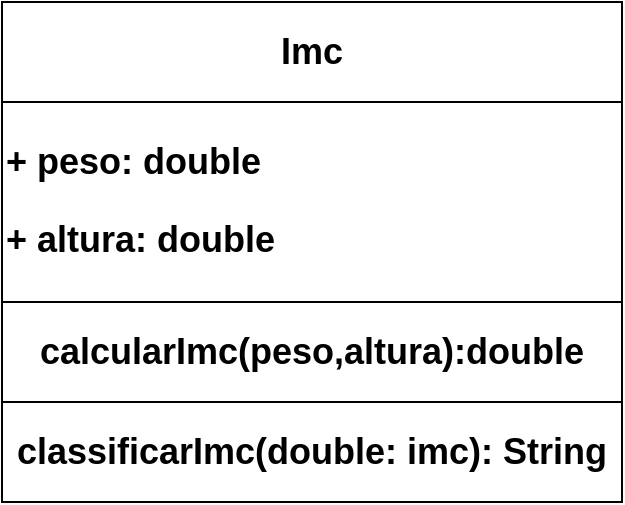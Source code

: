<mxfile version="25.0.3">
  <diagram name="Página-1" id="oIvVGwQ9aTxby1J0iC9m">
    <mxGraphModel dx="1114" dy="600" grid="1" gridSize="10" guides="1" tooltips="1" connect="1" arrows="1" fold="1" page="1" pageScale="1" pageWidth="827" pageHeight="1169" math="0" shadow="0">
      <root>
        <mxCell id="0" />
        <mxCell id="1" parent="0" />
        <mxCell id="KpzhviXLvuYRBZDsJhRa-1" value="" style="rounded=0;whiteSpace=wrap;html=1;" vertex="1" parent="1">
          <mxGeometry x="350" y="300" width="310" height="160" as="geometry" />
        </mxCell>
        <mxCell id="KpzhviXLvuYRBZDsJhRa-4" value="&lt;b&gt;&lt;font style=&quot;font-size: 18px;&quot;&gt;Imc&lt;/font&gt;&lt;/b&gt;" style="rounded=0;whiteSpace=wrap;html=1;" vertex="1" parent="1">
          <mxGeometry x="350" y="280" width="310" height="50" as="geometry" />
        </mxCell>
        <mxCell id="KpzhviXLvuYRBZDsJhRa-5" value="&lt;b&gt;&lt;font style=&quot;font-size: 18px; line-height: 110%;&quot;&gt;+ peso: double&lt;/font&gt;&lt;/b&gt;&lt;div&gt;&lt;b&gt;&lt;font style=&quot;font-size: 18px; line-height: 110%;&quot;&gt;&lt;br&gt;&lt;/font&gt;&lt;/b&gt;&lt;/div&gt;&lt;div&gt;&lt;b&gt;&lt;font style=&quot;font-size: 18px; line-height: 110%;&quot;&gt;+ altura: double&lt;/font&gt;&lt;/b&gt;&lt;/div&gt;" style="rounded=0;whiteSpace=wrap;html=1;align=left;" vertex="1" parent="1">
          <mxGeometry x="350" y="330" width="310" height="100" as="geometry" />
        </mxCell>
        <mxCell id="KpzhviXLvuYRBZDsJhRa-6" value="&lt;b&gt;&lt;font style=&quot;font-size: 18px;&quot;&gt;calcularImc(peso,altura):double&lt;/font&gt;&lt;/b&gt;" style="rounded=0;whiteSpace=wrap;html=1;" vertex="1" parent="1">
          <mxGeometry x="350" y="430" width="310" height="50" as="geometry" />
        </mxCell>
        <mxCell id="KpzhviXLvuYRBZDsJhRa-7" value="&lt;b&gt;&lt;font style=&quot;font-size: 18px;&quot;&gt;classificarImc(double: imc): String&lt;/font&gt;&lt;/b&gt;" style="rounded=0;whiteSpace=wrap;html=1;" vertex="1" parent="1">
          <mxGeometry x="350" y="480" width="310" height="50" as="geometry" />
        </mxCell>
      </root>
    </mxGraphModel>
  </diagram>
</mxfile>

